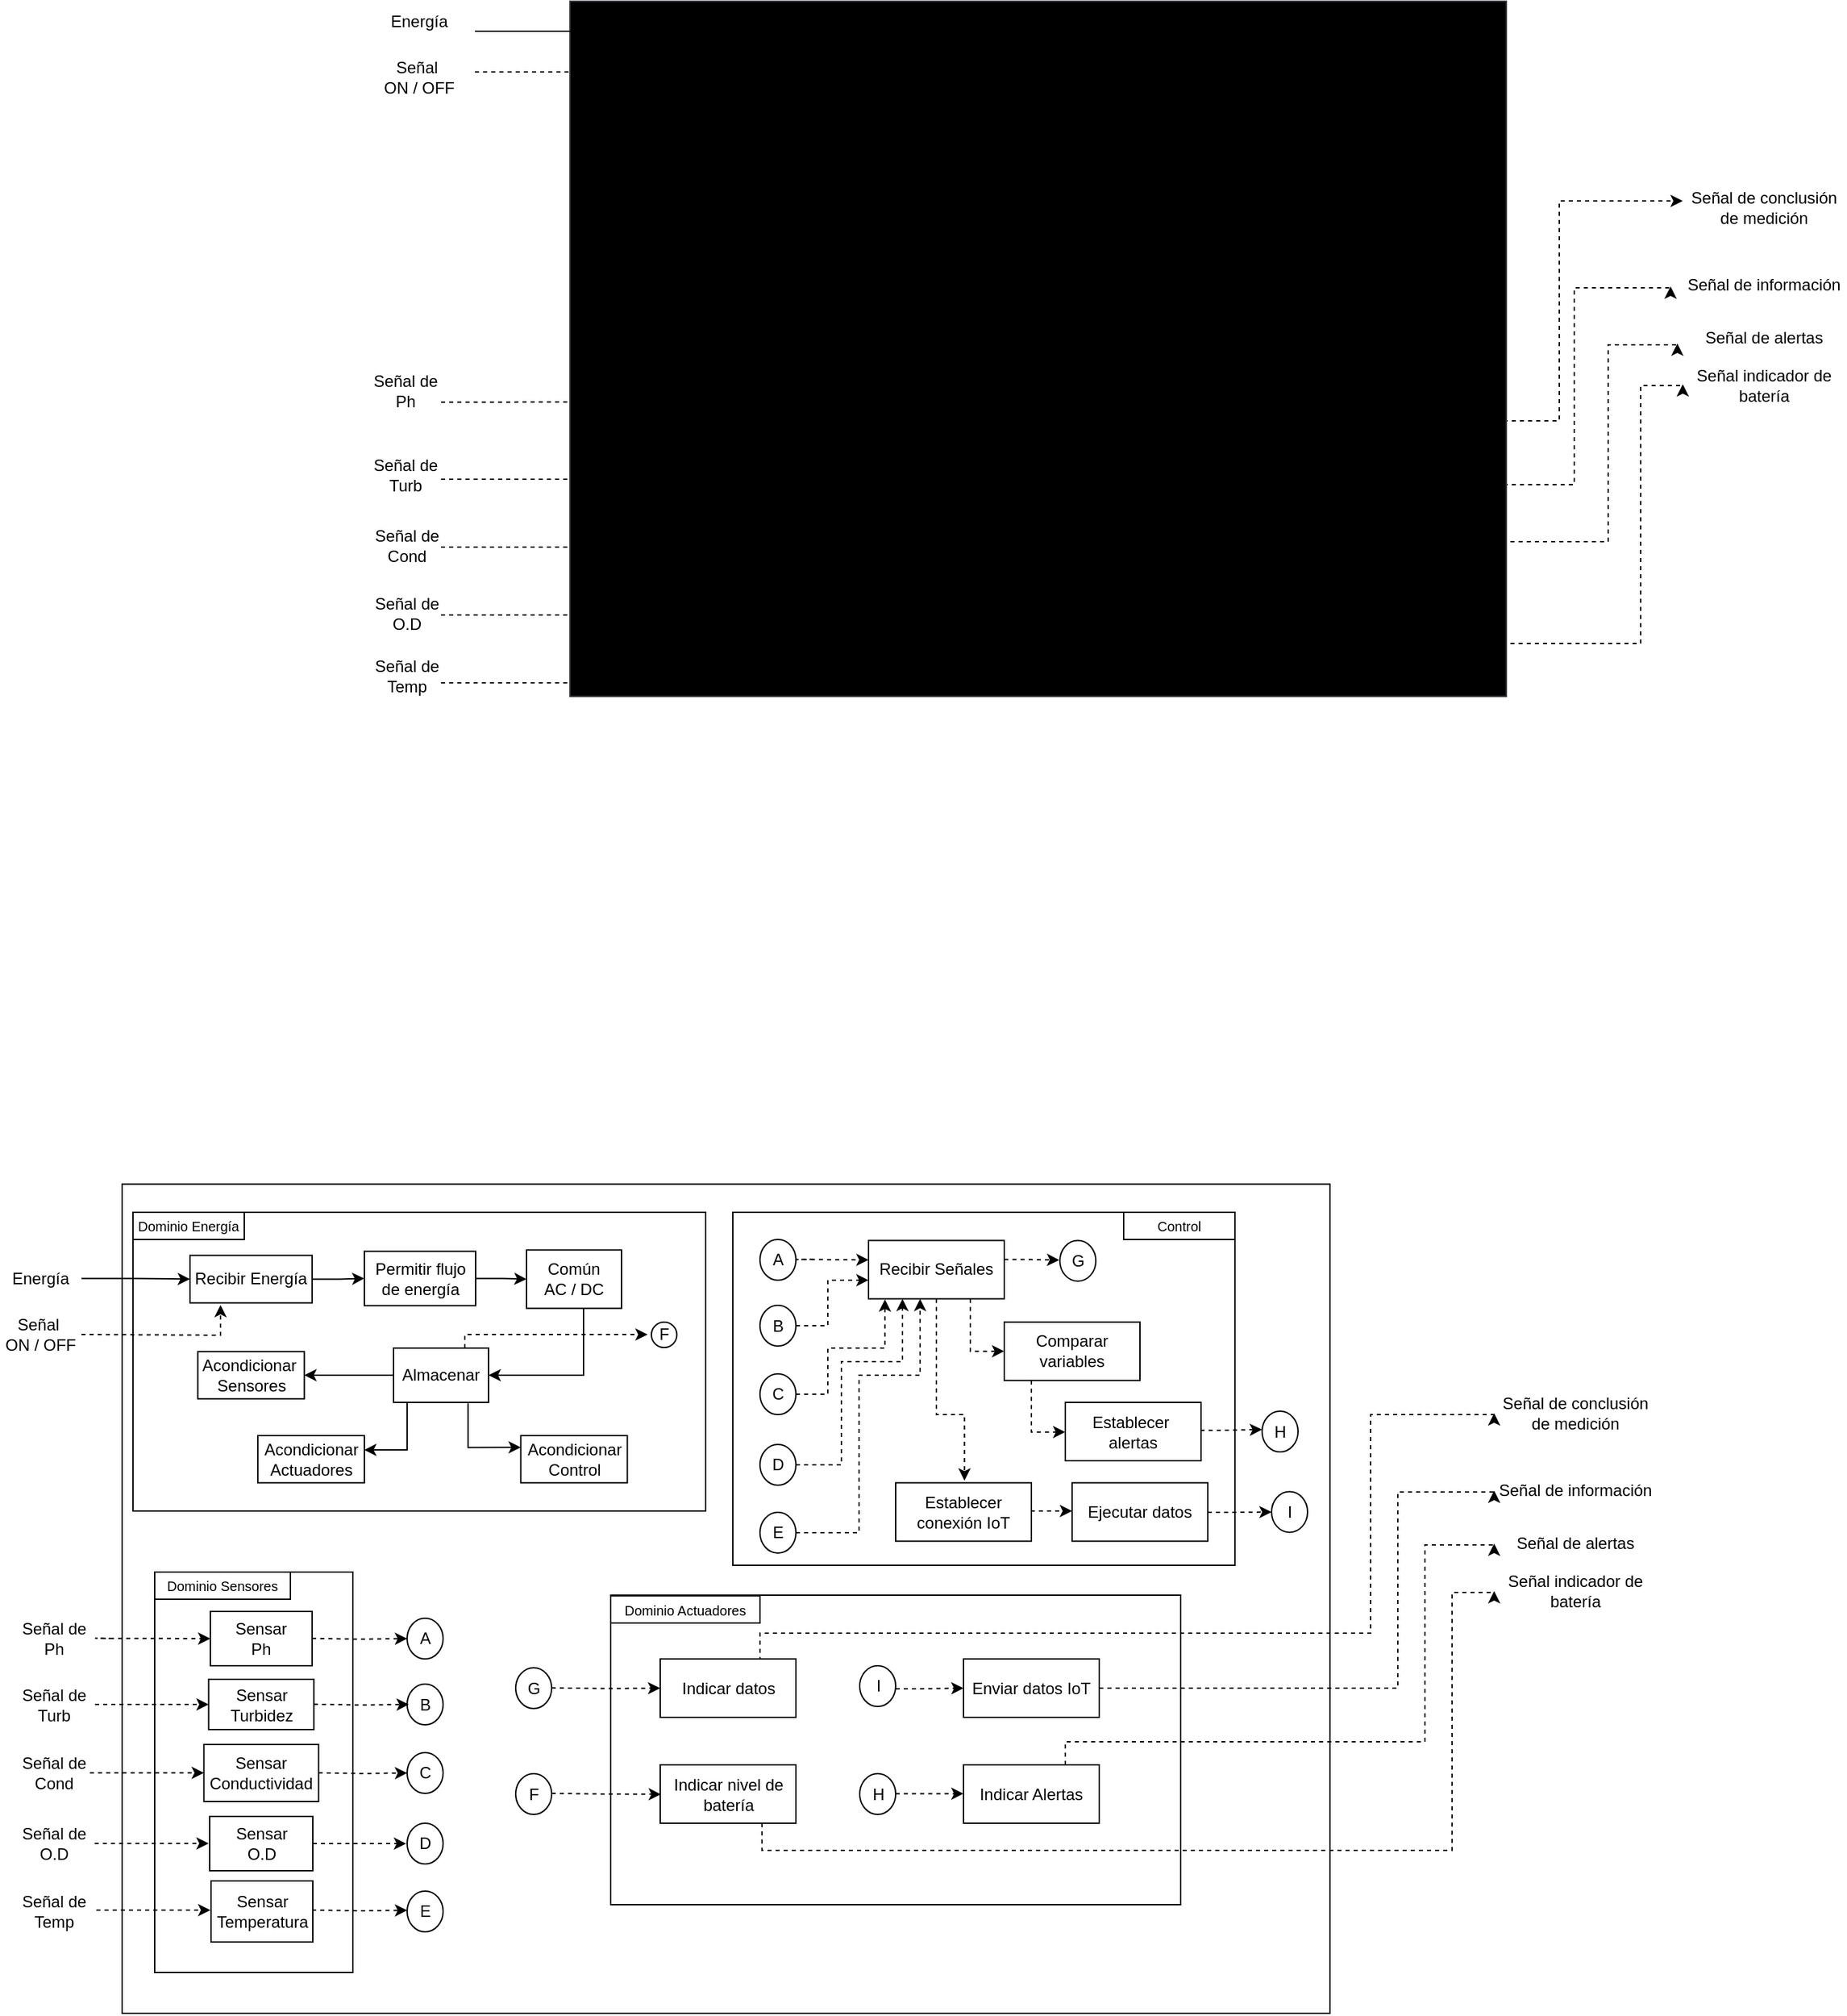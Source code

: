 <mxfile version="28.2.8">
  <diagram name="Página-1" id="RQt8iuJqbT9cStQgdcwt">
    <mxGraphModel dx="4168" dy="3417" grid="1" gridSize="10" guides="1" tooltips="1" connect="1" arrows="1" fold="1" page="1" pageScale="1" pageWidth="827" pageHeight="1169" math="0" shadow="0">
      <root>
        <mxCell id="0" />
        <mxCell id="1" parent="0" />
        <mxCell id="kG0N8SlaPU2TVyJFACg0-3" value="" style="rounded=0;whiteSpace=wrap;html=1;fillColor=none;" parent="1" vertex="1">
          <mxGeometry x="118" y="70" width="422" height="220" as="geometry" />
        </mxCell>
        <mxCell id="kG0N8SlaPU2TVyJFACg0-5" value="" style="edgeStyle=orthogonalEdgeStyle;rounded=0;orthogonalLoop=1;jettySize=auto;html=1;" parent="1" source="kG0N8SlaPU2TVyJFACg0-6" target="kG0N8SlaPU2TVyJFACg0-10" edge="1">
          <mxGeometry relative="1" as="geometry" />
        </mxCell>
        <mxCell id="kG0N8SlaPU2TVyJFACg0-6" value="Energía" style="text;html=1;whiteSpace=wrap;strokeColor=none;fillColor=none;align=center;verticalAlign=middle;rounded=0;" parent="1" vertex="1">
          <mxGeometry x="20" y="103.74" width="60" height="30" as="geometry" />
        </mxCell>
        <mxCell id="kG0N8SlaPU2TVyJFACg0-7" value="&lt;span style=&quot;&quot;&gt;Acondicionar&amp;nbsp;&lt;/span&gt;&lt;div style=&quot;&quot;&gt;Sensores&lt;/div&gt;" style="whiteSpace=wrap;html=1;align=center;" parent="1" vertex="1">
          <mxGeometry x="165.75" y="172.62" width="78.5" height="34.76" as="geometry" />
        </mxCell>
        <mxCell id="kG0N8SlaPU2TVyJFACg0-8" value="Señal&amp;nbsp;&lt;div&gt;ON / OFF&lt;/div&gt;" style="text;html=1;whiteSpace=wrap;strokeColor=none;fillColor=none;align=center;verticalAlign=middle;rounded=0;" parent="1" vertex="1">
          <mxGeometry x="20" y="145.24" width="60" height="30" as="geometry" />
        </mxCell>
        <mxCell id="kG0N8SlaPU2TVyJFACg0-9" value="" style="edgeStyle=orthogonalEdgeStyle;rounded=0;orthogonalLoop=1;jettySize=auto;html=1;" parent="1" source="kG0N8SlaPU2TVyJFACg0-10" target="kG0N8SlaPU2TVyJFACg0-15" edge="1">
          <mxGeometry relative="1" as="geometry" />
        </mxCell>
        <mxCell id="kG0N8SlaPU2TVyJFACg0-10" value="Recibir Energía" style="whiteSpace=wrap;html=1;" parent="1" vertex="1">
          <mxGeometry x="160" y="101.74" width="90" height="35" as="geometry" />
        </mxCell>
        <mxCell id="kG0N8SlaPU2TVyJFACg0-14" value="" style="edgeStyle=orthogonalEdgeStyle;rounded=0;orthogonalLoop=1;jettySize=auto;html=1;" parent="1" source="kG0N8SlaPU2TVyJFACg0-15" target="kG0N8SlaPU2TVyJFACg0-17" edge="1">
          <mxGeometry relative="1" as="geometry" />
        </mxCell>
        <mxCell id="kG0N8SlaPU2TVyJFACg0-15" value="&lt;span style=&quot;text-align: left;&quot;&gt;Permitir flujo de energía&lt;/span&gt;" style="whiteSpace=wrap;html=1;" parent="1" vertex="1">
          <mxGeometry x="288.5" y="98.74" width="82" height="40" as="geometry" />
        </mxCell>
        <mxCell id="kG0N8SlaPU2TVyJFACg0-43" style="edgeStyle=orthogonalEdgeStyle;rounded=0;orthogonalLoop=1;jettySize=auto;html=1;entryX=1;entryY=0.5;entryDx=0;entryDy=0;" parent="1" source="kG0N8SlaPU2TVyJFACg0-17" target="kG0N8SlaPU2TVyJFACg0-23" edge="1">
          <mxGeometry relative="1" as="geometry">
            <Array as="points">
              <mxPoint x="450" y="190" />
            </Array>
          </mxGeometry>
        </mxCell>
        <mxCell id="kG0N8SlaPU2TVyJFACg0-17" value="Común&lt;div&gt;AC / DC&lt;/div&gt;" style="whiteSpace=wrap;html=1;" parent="1" vertex="1">
          <mxGeometry x="408" y="97.74" width="70" height="43" as="geometry" />
        </mxCell>
        <mxCell id="kG0N8SlaPU2TVyJFACg0-44" style="edgeStyle=orthogonalEdgeStyle;rounded=0;orthogonalLoop=1;jettySize=auto;html=1;entryX=0;entryY=0.25;entryDx=0;entryDy=0;exitX=0.784;exitY=1.016;exitDx=0;exitDy=0;exitPerimeter=0;" parent="1" source="kG0N8SlaPU2TVyJFACg0-23" target="kG0N8SlaPU2TVyJFACg0-40" edge="1">
          <mxGeometry relative="1" as="geometry" />
        </mxCell>
        <mxCell id="kG0N8SlaPU2TVyJFACg0-46" value="" style="edgeStyle=orthogonalEdgeStyle;rounded=0;orthogonalLoop=1;jettySize=auto;html=1;" parent="1" source="kG0N8SlaPU2TVyJFACg0-23" target="kG0N8SlaPU2TVyJFACg0-7" edge="1">
          <mxGeometry relative="1" as="geometry" />
        </mxCell>
        <mxCell id="kG0N8SlaPU2TVyJFACg0-23" value="Almacenar" style="whiteSpace=wrap;html=1;" parent="1" vertex="1">
          <mxGeometry x="310" y="170" width="70" height="40" as="geometry" />
        </mxCell>
        <mxCell id="kG0N8SlaPU2TVyJFACg0-29" value="F" style="ellipse;whiteSpace=wrap;html=1;aspect=fixed;" parent="1" vertex="1">
          <mxGeometry x="500" y="150.86" width="18.75" height="18.75" as="geometry" />
        </mxCell>
        <mxCell id="kG0N8SlaPU2TVyJFACg0-34" value="&lt;font style=&quot;font-size: 10px;&quot;&gt;Dominio Energía&lt;/font&gt;" style="rounded=0;whiteSpace=wrap;html=1;" parent="1" vertex="1">
          <mxGeometry x="118" y="70" width="82" height="20" as="geometry" />
        </mxCell>
        <mxCell id="kG0N8SlaPU2TVyJFACg0-40" value="Acondicionar Control" style="whiteSpace=wrap;html=1;align=center;" parent="1" vertex="1">
          <mxGeometry x="403.75" y="234.48" width="78.5" height="34.76" as="geometry" />
        </mxCell>
        <mxCell id="kG0N8SlaPU2TVyJFACg0-45" value="Acondicionar Actuadores" style="whiteSpace=wrap;html=1;align=center;" parent="1" vertex="1">
          <mxGeometry x="210" y="234.48" width="78.5" height="34.76" as="geometry" />
        </mxCell>
        <mxCell id="kG0N8SlaPU2TVyJFACg0-47" style="edgeStyle=orthogonalEdgeStyle;rounded=0;orthogonalLoop=1;jettySize=auto;html=1;entryX=0.998;entryY=0.304;entryDx=0;entryDy=0;entryPerimeter=0;" parent="1" source="kG0N8SlaPU2TVyJFACg0-23" target="kG0N8SlaPU2TVyJFACg0-45" edge="1">
          <mxGeometry relative="1" as="geometry">
            <Array as="points">
              <mxPoint x="320" y="245" />
            </Array>
          </mxGeometry>
        </mxCell>
        <mxCell id="kG0N8SlaPU2TVyJFACg0-48" value="" style="edgeStyle=orthogonalEdgeStyle;rounded=0;orthogonalLoop=1;jettySize=auto;html=1;dashed=1;entryX=-0.149;entryY=0.497;entryDx=0;entryDy=0;entryPerimeter=0;exitX=0.75;exitY=0;exitDx=0;exitDy=0;" parent="1" source="kG0N8SlaPU2TVyJFACg0-23" target="kG0N8SlaPU2TVyJFACg0-29" edge="1">
          <mxGeometry relative="1" as="geometry">
            <mxPoint x="370.5" y="155.86" as="sourcePoint" />
            <mxPoint x="435.5" y="175.86" as="targetPoint" />
            <Array as="points">
              <mxPoint x="363" y="160" />
              <mxPoint x="497" y="160" />
            </Array>
          </mxGeometry>
        </mxCell>
        <mxCell id="kG0N8SlaPU2TVyJFACg0-50" value="" style="edgeStyle=orthogonalEdgeStyle;rounded=0;orthogonalLoop=1;jettySize=auto;html=1;dashed=1;entryX=0.25;entryY=1.043;entryDx=0;entryDy=0;entryPerimeter=0;" parent="1" target="kG0N8SlaPU2TVyJFACg0-10" edge="1">
          <mxGeometry relative="1" as="geometry">
            <mxPoint x="80" y="160" as="sourcePoint" />
            <mxPoint x="145" y="180" as="targetPoint" />
          </mxGeometry>
        </mxCell>
        <mxCell id="kG0N8SlaPU2TVyJFACg0-51" value="" style="rounded=0;whiteSpace=wrap;html=1;fillColor=none;" parent="1" vertex="1">
          <mxGeometry x="134" y="335" width="146" height="295" as="geometry" />
        </mxCell>
        <mxCell id="kG0N8SlaPU2TVyJFACg0-52" value="&lt;font style=&quot;font-size: 10px;&quot;&gt;Dominio Sensores&lt;/font&gt;" style="rounded=0;whiteSpace=wrap;html=1;" parent="1" vertex="1">
          <mxGeometry x="134" y="335" width="100" height="20" as="geometry" />
        </mxCell>
        <mxCell id="kG0N8SlaPU2TVyJFACg0-56" value="Señal de Ph" style="text;html=1;whiteSpace=wrap;strokeColor=none;fillColor=none;align=center;verticalAlign=middle;rounded=0;" parent="1" vertex="1">
          <mxGeometry x="30" y="369" width="60" height="30" as="geometry" />
        </mxCell>
        <mxCell id="kG0N8SlaPU2TVyJFACg0-58" value="Señal de Cond" style="text;html=1;whiteSpace=wrap;strokeColor=none;fillColor=none;align=center;verticalAlign=middle;rounded=0;" parent="1" vertex="1">
          <mxGeometry x="30" y="468" width="60" height="30" as="geometry" />
        </mxCell>
        <mxCell id="kG0N8SlaPU2TVyJFACg0-60" value="Señal de Turb" style="text;html=1;whiteSpace=wrap;strokeColor=none;fillColor=none;align=center;verticalAlign=middle;rounded=0;" parent="1" vertex="1">
          <mxGeometry x="30" y="417.5" width="60" height="30" as="geometry" />
        </mxCell>
        <mxCell id="kG0N8SlaPU2TVyJFACg0-62" value="Señal de O.D" style="text;html=1;whiteSpace=wrap;strokeColor=none;fillColor=none;align=center;verticalAlign=middle;rounded=0;" parent="1" vertex="1">
          <mxGeometry x="30" y="520" width="60" height="30" as="geometry" />
        </mxCell>
        <mxCell id="kG0N8SlaPU2TVyJFACg0-64" value="Señal de Temp" style="text;html=1;whiteSpace=wrap;strokeColor=none;fillColor=none;align=center;verticalAlign=middle;rounded=0;" parent="1" vertex="1">
          <mxGeometry x="30" y="570" width="60" height="30" as="geometry" />
        </mxCell>
        <mxCell id="kG0N8SlaPU2TVyJFACg0-65" value="Sensar&lt;div&gt;Ph&lt;/div&gt;" style="whiteSpace=wrap;html=1;" parent="1" vertex="1">
          <mxGeometry x="175" y="364" width="75" height="40" as="geometry" />
        </mxCell>
        <mxCell id="kG0N8SlaPU2TVyJFACg0-66" value="Sensar&lt;div&gt;Turbidez&lt;/div&gt;" style="whiteSpace=wrap;html=1;" parent="1" vertex="1">
          <mxGeometry x="173.75" y="414" width="77.5" height="37" as="geometry" />
        </mxCell>
        <mxCell id="kG0N8SlaPU2TVyJFACg0-67" value="Sensar&lt;div&gt;Conductividad&lt;/div&gt;" style="whiteSpace=wrap;html=1;" parent="1" vertex="1">
          <mxGeometry x="170.25" y="462" width="84.5" height="42" as="geometry" />
        </mxCell>
        <mxCell id="kG0N8SlaPU2TVyJFACg0-68" value="Sensar&lt;div&gt;O.D&lt;/div&gt;" style="whiteSpace=wrap;html=1;" parent="1" vertex="1">
          <mxGeometry x="174.5" y="515" width="76" height="40" as="geometry" />
        </mxCell>
        <mxCell id="kG0N8SlaPU2TVyJFACg0-69" value="Sensar&lt;div&gt;Temperatura&lt;/div&gt;" style="whiteSpace=wrap;html=1;" parent="1" vertex="1">
          <mxGeometry x="175.5" y="562.5" width="75" height="45" as="geometry" />
        </mxCell>
        <mxCell id="kG0N8SlaPU2TVyJFACg0-81" value="A" style="ellipse;whiteSpace=wrap;html=1;" parent="1" vertex="1">
          <mxGeometry x="320" y="369" width="26.5" height="30" as="geometry" />
        </mxCell>
        <mxCell id="kG0N8SlaPU2TVyJFACg0-93" value="" style="edgeStyle=orthogonalEdgeStyle;rounded=0;orthogonalLoop=1;jettySize=auto;html=1;dashed=1;" parent="1" edge="1">
          <mxGeometry relative="1" as="geometry">
            <mxPoint x="370" y="-770" as="sourcePoint" />
            <mxPoint x="455.94" y="-770" as="targetPoint" />
            <Array as="points">
              <mxPoint x="389.94" y="-770" />
            </Array>
          </mxGeometry>
        </mxCell>
        <mxCell id="kG0N8SlaPU2TVyJFACg0-94" value="B" style="ellipse;whiteSpace=wrap;html=1;" parent="1" vertex="1">
          <mxGeometry x="320" y="417.5" width="26.5" height="30" as="geometry" />
        </mxCell>
        <mxCell id="kG0N8SlaPU2TVyJFACg0-95" value="C" style="ellipse;whiteSpace=wrap;html=1;" parent="1" vertex="1">
          <mxGeometry x="320" y="468" width="26.5" height="30" as="geometry" />
        </mxCell>
        <mxCell id="kG0N8SlaPU2TVyJFACg0-96" value="D" style="ellipse;whiteSpace=wrap;html=1;" parent="1" vertex="1">
          <mxGeometry x="320" y="520" width="26.5" height="30" as="geometry" />
        </mxCell>
        <mxCell id="kG0N8SlaPU2TVyJFACg0-97" value="E" style="ellipse;whiteSpace=wrap;html=1;" parent="1" vertex="1">
          <mxGeometry x="320" y="570" width="26.5" height="30" as="geometry" />
        </mxCell>
        <mxCell id="kG0N8SlaPU2TVyJFACg0-99" value="" style="edgeStyle=orthogonalEdgeStyle;rounded=0;orthogonalLoop=1;jettySize=auto;html=1;dashed=1;entryX=0;entryY=0.5;entryDx=0;entryDy=0;" parent="1" target="kG0N8SlaPU2TVyJFACg0-65" edge="1">
          <mxGeometry relative="1" as="geometry">
            <mxPoint x="103" y="383.83" as="sourcePoint" />
            <mxPoint x="156" y="383.83" as="targetPoint" />
            <Array as="points">
              <mxPoint x="90" y="384" />
            </Array>
          </mxGeometry>
        </mxCell>
        <mxCell id="kG0N8SlaPU2TVyJFACg0-100" value="" style="edgeStyle=orthogonalEdgeStyle;rounded=0;orthogonalLoop=1;jettySize=auto;html=1;dashed=1;entryX=0;entryY=0.5;entryDx=0;entryDy=0;exitX=1;exitY=0.5;exitDx=0;exitDy=0;" parent="1" source="kG0N8SlaPU2TVyJFACg0-60" target="kG0N8SlaPU2TVyJFACg0-66" edge="1">
          <mxGeometry relative="1" as="geometry">
            <mxPoint x="103" y="432.38" as="sourcePoint" />
            <mxPoint x="156" y="432.38" as="targetPoint" />
            <Array as="points" />
          </mxGeometry>
        </mxCell>
        <mxCell id="kG0N8SlaPU2TVyJFACg0-101" value="" style="edgeStyle=orthogonalEdgeStyle;rounded=0;orthogonalLoop=1;jettySize=auto;html=1;dashed=1;entryX=0;entryY=0.5;entryDx=0;entryDy=0;exitX=1;exitY=0.5;exitDx=0;exitDy=0;" parent="1" edge="1">
          <mxGeometry relative="1" as="geometry">
            <mxPoint x="86.25" y="482.88" as="sourcePoint" />
            <mxPoint x="170.25" y="482.88" as="targetPoint" />
            <Array as="points" />
          </mxGeometry>
        </mxCell>
        <mxCell id="kG0N8SlaPU2TVyJFACg0-102" value="" style="edgeStyle=orthogonalEdgeStyle;rounded=0;orthogonalLoop=1;jettySize=auto;html=1;dashed=1;entryX=0;entryY=0.5;entryDx=0;entryDy=0;exitX=1;exitY=0.5;exitDx=0;exitDy=0;" parent="1" edge="1">
          <mxGeometry relative="1" as="geometry">
            <mxPoint x="89.75" y="534.88" as="sourcePoint" />
            <mxPoint x="173.75" y="534.88" as="targetPoint" />
            <Array as="points" />
          </mxGeometry>
        </mxCell>
        <mxCell id="kG0N8SlaPU2TVyJFACg0-103" value="" style="edgeStyle=orthogonalEdgeStyle;rounded=0;orthogonalLoop=1;jettySize=auto;html=1;dashed=1;entryX=0;entryY=0.5;entryDx=0;entryDy=0;exitX=1;exitY=0.5;exitDx=0;exitDy=0;" parent="1" edge="1">
          <mxGeometry relative="1" as="geometry">
            <mxPoint x="91" y="584" as="sourcePoint" />
            <mxPoint x="175" y="584" as="targetPoint" />
            <Array as="points" />
          </mxGeometry>
        </mxCell>
        <mxCell id="kG0N8SlaPU2TVyJFACg0-104" value="" style="edgeStyle=orthogonalEdgeStyle;rounded=0;orthogonalLoop=1;jettySize=auto;html=1;dashed=1;exitX=1;exitY=0.5;exitDx=0;exitDy=0;" parent="1" edge="1">
          <mxGeometry relative="1" as="geometry">
            <mxPoint x="250" y="383.88" as="sourcePoint" />
            <mxPoint x="320" y="384" as="targetPoint" />
            <Array as="points" />
          </mxGeometry>
        </mxCell>
        <mxCell id="kG0N8SlaPU2TVyJFACg0-105" value="" style="edgeStyle=orthogonalEdgeStyle;rounded=0;orthogonalLoop=1;jettySize=auto;html=1;dashed=1;exitX=1;exitY=0.5;exitDx=0;exitDy=0;" parent="1" edge="1">
          <mxGeometry relative="1" as="geometry">
            <mxPoint x="251.25" y="432.38" as="sourcePoint" />
            <mxPoint x="321.25" y="432.5" as="targetPoint" />
            <Array as="points" />
          </mxGeometry>
        </mxCell>
        <mxCell id="kG0N8SlaPU2TVyJFACg0-106" value="" style="edgeStyle=orthogonalEdgeStyle;rounded=0;orthogonalLoop=1;jettySize=auto;html=1;dashed=1;exitX=1;exitY=0.5;exitDx=0;exitDy=0;" parent="1" edge="1">
          <mxGeometry relative="1" as="geometry">
            <mxPoint x="254.75" y="482.88" as="sourcePoint" />
            <mxPoint x="320" y="483" as="targetPoint" />
            <Array as="points" />
          </mxGeometry>
        </mxCell>
        <mxCell id="kG0N8SlaPU2TVyJFACg0-107" value="" style="edgeStyle=orthogonalEdgeStyle;rounded=0;orthogonalLoop=1;jettySize=auto;html=1;dashed=1;exitX=1;exitY=0.5;exitDx=0;exitDy=0;" parent="1" source="kG0N8SlaPU2TVyJFACg0-68" edge="1">
          <mxGeometry relative="1" as="geometry">
            <mxPoint x="249.25" y="534.88" as="sourcePoint" />
            <mxPoint x="319.25" y="535" as="targetPoint" />
            <Array as="points" />
          </mxGeometry>
        </mxCell>
        <mxCell id="kG0N8SlaPU2TVyJFACg0-108" value="" style="edgeStyle=orthogonalEdgeStyle;rounded=0;orthogonalLoop=1;jettySize=auto;html=1;dashed=1;exitX=1;exitY=0.5;exitDx=0;exitDy=0;" parent="1" edge="1">
          <mxGeometry relative="1" as="geometry">
            <mxPoint x="250" y="584" as="sourcePoint" />
            <mxPoint x="320" y="584.12" as="targetPoint" />
            <Array as="points" />
          </mxGeometry>
        </mxCell>
        <mxCell id="kG0N8SlaPU2TVyJFACg0-109" value="A" style="ellipse;whiteSpace=wrap;html=1;" parent="1" vertex="1">
          <mxGeometry x="580" y="90" width="26.5" height="30" as="geometry" />
        </mxCell>
        <mxCell id="kG0N8SlaPU2TVyJFACg0-110" value="B" style="ellipse;whiteSpace=wrap;html=1;" parent="1" vertex="1">
          <mxGeometry x="580" y="138.5" width="26.5" height="30" as="geometry" />
        </mxCell>
        <mxCell id="kG0N8SlaPU2TVyJFACg0-111" value="C" style="ellipse;whiteSpace=wrap;html=1;" parent="1" vertex="1">
          <mxGeometry x="580" y="189" width="26.5" height="30" as="geometry" />
        </mxCell>
        <mxCell id="kG0N8SlaPU2TVyJFACg0-112" value="D" style="ellipse;whiteSpace=wrap;html=1;" parent="1" vertex="1">
          <mxGeometry x="580" y="241" width="26.5" height="30" as="geometry" />
        </mxCell>
        <mxCell id="kG0N8SlaPU2TVyJFACg0-113" value="E" style="ellipse;whiteSpace=wrap;html=1;" parent="1" vertex="1">
          <mxGeometry x="580" y="291" width="26.5" height="30" as="geometry" />
        </mxCell>
        <mxCell id="kG0N8SlaPU2TVyJFACg0-114" value="Recibir Señales" style="whiteSpace=wrap;html=1;" parent="1" vertex="1">
          <mxGeometry x="660" y="90.74" width="100" height="43" as="geometry" />
        </mxCell>
        <mxCell id="kG0N8SlaPU2TVyJFACg0-115" value="" style="edgeStyle=orthogonalEdgeStyle;rounded=0;orthogonalLoop=1;jettySize=auto;html=1;dashed=1;" parent="1" edge="1">
          <mxGeometry relative="1" as="geometry">
            <mxPoint x="619.47" y="104.66" as="sourcePoint" />
            <mxPoint x="660" y="105" as="targetPoint" />
            <Array as="points">
              <mxPoint x="606.47" y="104.66" />
            </Array>
          </mxGeometry>
        </mxCell>
        <mxCell id="kG0N8SlaPU2TVyJFACg0-116" value="" style="edgeStyle=orthogonalEdgeStyle;rounded=0;orthogonalLoop=1;jettySize=auto;html=1;dashed=1;exitX=1;exitY=0.5;exitDx=0;exitDy=0;entryX=0;entryY=0.68;entryDx=0;entryDy=0;entryPerimeter=0;" parent="1" source="kG0N8SlaPU2TVyJFACg0-110" target="kG0N8SlaPU2TVyJFACg0-114" edge="1">
          <mxGeometry relative="1" as="geometry">
            <mxPoint x="619.5" y="153.33" as="sourcePoint" />
            <mxPoint x="650" y="120" as="targetPoint" />
            <Array as="points">
              <mxPoint x="630" y="154" />
              <mxPoint x="630" y="120" />
            </Array>
          </mxGeometry>
        </mxCell>
        <mxCell id="kG0N8SlaPU2TVyJFACg0-117" value="" style="edgeStyle=orthogonalEdgeStyle;rounded=0;orthogonalLoop=1;jettySize=auto;html=1;dashed=1;entryX=0.121;entryY=1.009;entryDx=0;entryDy=0;entryPerimeter=0;exitX=1;exitY=0.5;exitDx=0;exitDy=0;" parent="1" source="kG0N8SlaPU2TVyJFACg0-111" target="kG0N8SlaPU2TVyJFACg0-114" edge="1">
          <mxGeometry relative="1" as="geometry">
            <mxPoint x="619.5" y="203.83" as="sourcePoint" />
            <mxPoint x="690" y="160" as="targetPoint" />
            <Array as="points">
              <mxPoint x="630" y="204" />
              <mxPoint x="630" y="170" />
              <mxPoint x="672" y="170" />
            </Array>
          </mxGeometry>
        </mxCell>
        <mxCell id="kG0N8SlaPU2TVyJFACg0-119" value="" style="edgeStyle=orthogonalEdgeStyle;rounded=0;orthogonalLoop=1;jettySize=auto;html=1;dashed=1;entryX=0.25;entryY=1;entryDx=0;entryDy=0;exitX=1;exitY=0.5;exitDx=0;exitDy=0;" parent="1" source="kG0N8SlaPU2TVyJFACg0-112" target="kG0N8SlaPU2TVyJFACg0-114" edge="1">
          <mxGeometry relative="1" as="geometry">
            <mxPoint x="610" y="259" as="sourcePoint" />
            <mxPoint x="675" y="189" as="targetPoint" />
            <Array as="points">
              <mxPoint x="640" y="256" />
              <mxPoint x="640" y="180" />
              <mxPoint x="685" y="180" />
            </Array>
          </mxGeometry>
        </mxCell>
        <mxCell id="kG0N8SlaPU2TVyJFACg0-120" value="" style="edgeStyle=orthogonalEdgeStyle;rounded=0;orthogonalLoop=1;jettySize=auto;html=1;dashed=1;entryX=0.25;entryY=1;entryDx=0;entryDy=0;exitX=1;exitY=0.5;exitDx=0;exitDy=0;" parent="1" source="kG0N8SlaPU2TVyJFACg0-113" edge="1">
          <mxGeometry relative="1" as="geometry">
            <mxPoint x="620" y="255.74" as="sourcePoint" />
            <mxPoint x="698" y="133.74" as="targetPoint" />
            <Array as="points">
              <mxPoint x="653" y="306" />
              <mxPoint x="653" y="190" />
              <mxPoint x="698" y="190" />
            </Array>
          </mxGeometry>
        </mxCell>
        <mxCell id="kG0N8SlaPU2TVyJFACg0-121" value="Comparar variables" style="whiteSpace=wrap;html=1;" parent="1" vertex="1">
          <mxGeometry x="760" y="150.86" width="100" height="43" as="geometry" />
        </mxCell>
        <mxCell id="kG0N8SlaPU2TVyJFACg0-122" value="Establecer&amp;nbsp;&lt;div&gt;alertas&lt;/div&gt;" style="whiteSpace=wrap;html=1;" parent="1" vertex="1">
          <mxGeometry x="805" y="210" width="100" height="43" as="geometry" />
        </mxCell>
        <mxCell id="kG0N8SlaPU2TVyJFACg0-123" value="" style="edgeStyle=orthogonalEdgeStyle;rounded=0;orthogonalLoop=1;jettySize=auto;html=1;dashed=1;entryX=0;entryY=0.5;entryDx=0;entryDy=0;exitX=0.75;exitY=1;exitDx=0;exitDy=0;" parent="1" source="kG0N8SlaPU2TVyJFACg0-114" target="kG0N8SlaPU2TVyJFACg0-121" edge="1">
          <mxGeometry relative="1" as="geometry">
            <mxPoint x="730" y="60" as="sourcePoint" />
            <mxPoint x="785.97" y="40" as="targetPoint" />
            <Array as="points">
              <mxPoint x="735" y="172" />
            </Array>
          </mxGeometry>
        </mxCell>
        <mxCell id="kG0N8SlaPU2TVyJFACg0-124" value="" style="edgeStyle=orthogonalEdgeStyle;rounded=0;orthogonalLoop=1;jettySize=auto;html=1;dashed=1;entryX=0;entryY=0.5;entryDx=0;entryDy=0;exitX=0.75;exitY=1;exitDx=0;exitDy=0;" parent="1" edge="1">
          <mxGeometry relative="1" as="geometry">
            <mxPoint x="780" y="193.86" as="sourcePoint" />
            <mxPoint x="805" y="231.86" as="targetPoint" />
            <Array as="points">
              <mxPoint x="780" y="231.86" />
            </Array>
          </mxGeometry>
        </mxCell>
        <mxCell id="kG0N8SlaPU2TVyJFACg0-125" value="" style="edgeStyle=orthogonalEdgeStyle;rounded=0;orthogonalLoop=1;jettySize=auto;html=1;dashed=1;entryX=0.507;entryY=-0.038;entryDx=0;entryDy=0;entryPerimeter=0;exitX=0.5;exitY=1;exitDx=0;exitDy=0;" parent="1" source="kG0N8SlaPU2TVyJFACg0-114" target="kG0N8SlaPU2TVyJFACg0-126" edge="1">
          <mxGeometry relative="1" as="geometry">
            <mxPoint x="692.97" y="219" as="sourcePoint" />
            <mxPoint x="730" y="240" as="targetPoint" />
            <Array as="points">
              <mxPoint x="710" y="219" />
              <mxPoint x="731" y="219" />
            </Array>
          </mxGeometry>
        </mxCell>
        <mxCell id="kG0N8SlaPU2TVyJFACg0-126" value="Establecer conexión IoT" style="whiteSpace=wrap;html=1;" parent="1" vertex="1">
          <mxGeometry x="680" y="269.24" width="100" height="43" as="geometry" />
        </mxCell>
        <mxCell id="kG0N8SlaPU2TVyJFACg0-127" value="" style="rounded=0;whiteSpace=wrap;html=1;fillColor=none;" parent="1" vertex="1">
          <mxGeometry x="560" y="70" width="370" height="260" as="geometry" />
        </mxCell>
        <mxCell id="kG0N8SlaPU2TVyJFACg0-128" value="&lt;font style=&quot;font-size: 10px;&quot;&gt;Control&lt;/font&gt;" style="rounded=0;whiteSpace=wrap;html=1;" parent="1" vertex="1">
          <mxGeometry x="848" y="70" width="82" height="20" as="geometry" />
        </mxCell>
        <mxCell id="kG0N8SlaPU2TVyJFACg0-130" value="" style="edgeStyle=orthogonalEdgeStyle;rounded=0;orthogonalLoop=1;jettySize=auto;html=1;dashed=1;" parent="1" edge="1">
          <mxGeometry relative="1" as="geometry">
            <mxPoint x="760" y="104.8" as="sourcePoint" />
            <mxPoint x="800.53" y="105.14" as="targetPoint" />
            <Array as="points">
              <mxPoint x="780" y="104.8" />
            </Array>
          </mxGeometry>
        </mxCell>
        <mxCell id="kG0N8SlaPU2TVyJFACg0-131" value="G" style="ellipse;whiteSpace=wrap;html=1;" parent="1" vertex="1">
          <mxGeometry x="801" y="90.74" width="26.5" height="30" as="geometry" />
        </mxCell>
        <mxCell id="kG0N8SlaPU2TVyJFACg0-132" value="Indicar datos" style="whiteSpace=wrap;html=1;" parent="1" vertex="1">
          <mxGeometry x="506.5" y="399" width="100" height="43" as="geometry" />
        </mxCell>
        <mxCell id="kG0N8SlaPU2TVyJFACg0-133" value="Indicar nivel de batería" style="whiteSpace=wrap;html=1;" parent="1" vertex="1">
          <mxGeometry x="506.5" y="477" width="100" height="43" as="geometry" />
        </mxCell>
        <mxCell id="kG0N8SlaPU2TVyJFACg0-135" value="Indicar Alertas" style="whiteSpace=wrap;html=1;" parent="1" vertex="1">
          <mxGeometry x="730" y="477" width="100" height="43" as="geometry" />
        </mxCell>
        <mxCell id="kG0N8SlaPU2TVyJFACg0-136" value="" style="rounded=0;whiteSpace=wrap;html=1;fillColor=none;" parent="1" vertex="1">
          <mxGeometry x="470" y="352" width="420" height="228" as="geometry" />
        </mxCell>
        <mxCell id="kG0N8SlaPU2TVyJFACg0-137" value="&lt;font style=&quot;font-size: 10px;&quot;&gt;Dominio Actuadores&lt;/font&gt;" style="rounded=0;whiteSpace=wrap;html=1;" parent="1" vertex="1">
          <mxGeometry x="470" y="352.5" width="110" height="20" as="geometry" />
        </mxCell>
        <mxCell id="kG0N8SlaPU2TVyJFACg0-138" value="G" style="ellipse;whiteSpace=wrap;html=1;" parent="1" vertex="1">
          <mxGeometry x="400" y="405.5" width="26.5" height="30" as="geometry" />
        </mxCell>
        <mxCell id="kG0N8SlaPU2TVyJFACg0-139" value="F" style="ellipse;whiteSpace=wrap;html=1;" parent="1" vertex="1">
          <mxGeometry x="400" y="483.5" width="26.5" height="30" as="geometry" />
        </mxCell>
        <mxCell id="kG0N8SlaPU2TVyJFACg0-140" value="" style="edgeStyle=orthogonalEdgeStyle;rounded=0;orthogonalLoop=1;jettySize=auto;html=1;dashed=1;exitX=1;exitY=0.5;exitDx=0;exitDy=0;entryX=0;entryY=0.5;entryDx=0;entryDy=0;" parent="1" target="kG0N8SlaPU2TVyJFACg0-132" edge="1">
          <mxGeometry relative="1" as="geometry">
            <mxPoint x="426.5" y="420.3" as="sourcePoint" />
            <mxPoint x="496.5" y="420.42" as="targetPoint" />
            <Array as="points" />
          </mxGeometry>
        </mxCell>
        <mxCell id="kG0N8SlaPU2TVyJFACg0-142" value="" style="edgeStyle=orthogonalEdgeStyle;rounded=0;orthogonalLoop=1;jettySize=auto;html=1;dashed=1;exitX=1;exitY=0.5;exitDx=0;exitDy=0;entryX=0;entryY=0.5;entryDx=0;entryDy=0;" parent="1" edge="1">
          <mxGeometry relative="1" as="geometry">
            <mxPoint x="426.5" y="498" as="sourcePoint" />
            <mxPoint x="507" y="498.7" as="targetPoint" />
            <Array as="points" />
          </mxGeometry>
        </mxCell>
        <mxCell id="kG0N8SlaPU2TVyJFACg0-143" value="Ejecutar datos" style="whiteSpace=wrap;html=1;" parent="1" vertex="1">
          <mxGeometry x="810" y="269.24" width="100" height="43" as="geometry" />
        </mxCell>
        <mxCell id="kG0N8SlaPU2TVyJFACg0-144" value="" style="edgeStyle=orthogonalEdgeStyle;rounded=0;orthogonalLoop=1;jettySize=auto;html=1;dashed=1;exitX=1;exitY=0.5;exitDx=0;exitDy=0;" parent="1" edge="1">
          <mxGeometry relative="1" as="geometry">
            <mxPoint x="779.5" y="290" as="sourcePoint" />
            <mxPoint x="810" y="290" as="targetPoint" />
            <Array as="points" />
          </mxGeometry>
        </mxCell>
        <mxCell id="kG0N8SlaPU2TVyJFACg0-146" value="" style="edgeStyle=orthogonalEdgeStyle;rounded=0;orthogonalLoop=1;jettySize=auto;html=1;dashed=1;exitX=0.996;exitY=0.48;exitDx=0;exitDy=0;exitPerimeter=0;" parent="1" source="kG0N8SlaPU2TVyJFACg0-122" edge="1">
          <mxGeometry relative="1" as="geometry">
            <mxPoint x="930" y="220" as="sourcePoint" />
            <mxPoint x="950" y="230" as="targetPoint" />
            <Array as="points">
              <mxPoint x="920" y="231" />
            </Array>
          </mxGeometry>
        </mxCell>
        <mxCell id="kG0N8SlaPU2TVyJFACg0-149" value="" style="rounded=0;whiteSpace=wrap;html=1;fillColor=none;strokeColor=default;" parent="1" vertex="1">
          <mxGeometry x="110" y="49.24" width="890" height="610.76" as="geometry" />
        </mxCell>
        <mxCell id="kG0N8SlaPU2TVyJFACg0-150" value="" style="edgeStyle=orthogonalEdgeStyle;rounded=0;orthogonalLoop=1;jettySize=auto;html=1;dashed=1;exitX=0.75;exitY=0;exitDx=0;exitDy=0;entryX=0;entryY=0.5;entryDx=0;entryDy=0;" parent="1" source="kG0N8SlaPU2TVyJFACg0-132" target="kG0N8SlaPU2TVyJFACg0-151" edge="1">
          <mxGeometry relative="1" as="geometry">
            <mxPoint x="607" y="384" as="sourcePoint" />
            <mxPoint x="990" y="220" as="targetPoint" />
            <Array as="points">
              <mxPoint x="580" y="399" />
              <mxPoint x="580" y="380" />
              <mxPoint x="1030" y="380" />
              <mxPoint x="1030" y="219" />
              <mxPoint x="1121" y="219" />
            </Array>
          </mxGeometry>
        </mxCell>
        <mxCell id="kG0N8SlaPU2TVyJFACg0-151" value="Señal de conclusión de medición" style="text;html=1;whiteSpace=wrap;strokeColor=none;fillColor=none;align=center;verticalAlign=middle;rounded=0;" parent="1" vertex="1">
          <mxGeometry x="1121" y="203" width="120" height="30" as="geometry" />
        </mxCell>
        <mxCell id="kG0N8SlaPU2TVyJFACg0-154" value="" style="edgeStyle=orthogonalEdgeStyle;rounded=0;orthogonalLoop=1;jettySize=auto;html=1;dashed=1;entryX=0;entryY=0.5;entryDx=0;entryDy=0;exitX=1;exitY=0.5;exitDx=0;exitDy=0;" parent="1" source="kG0N8SlaPU2TVyJFACg0-134" target="kG0N8SlaPU2TVyJFACg0-156" edge="1">
          <mxGeometry relative="1" as="geometry">
            <mxPoint x="930" y="440" as="sourcePoint" />
            <mxPoint x="1070" y="280" as="targetPoint" />
            <Array as="points">
              <mxPoint x="1050" y="421" />
              <mxPoint x="1050" y="276" />
              <mxPoint x="1121" y="276" />
            </Array>
          </mxGeometry>
        </mxCell>
        <mxCell id="kG0N8SlaPU2TVyJFACg0-156" value="Señal de información" style="text;html=1;whiteSpace=wrap;strokeColor=none;fillColor=none;align=center;verticalAlign=middle;rounded=0;" parent="1" vertex="1">
          <mxGeometry x="1121" y="260" width="120" height="30" as="geometry" />
        </mxCell>
        <mxCell id="kG0N8SlaPU2TVyJFACg0-157" value="" style="edgeStyle=orthogonalEdgeStyle;rounded=0;orthogonalLoop=1;jettySize=auto;html=1;dashed=1;exitX=0.75;exitY=0;exitDx=0;exitDy=0;entryX=0;entryY=0.5;entryDx=0;entryDy=0;" parent="1" source="kG0N8SlaPU2TVyJFACg0-135" target="kG0N8SlaPU2TVyJFACg0-158" edge="1">
          <mxGeometry relative="1" as="geometry">
            <mxPoint x="774.5" y="504" as="sourcePoint" />
            <mxPoint x="1050" y="310" as="targetPoint" />
            <Array as="points">
              <mxPoint x="805" y="460" />
              <mxPoint x="1070" y="460" />
              <mxPoint x="1070" y="315" />
              <mxPoint x="1121" y="315" />
            </Array>
          </mxGeometry>
        </mxCell>
        <mxCell id="kG0N8SlaPU2TVyJFACg0-158" value="Señal de alertas" style="text;html=1;whiteSpace=wrap;strokeColor=none;fillColor=none;align=center;verticalAlign=middle;rounded=0;" parent="1" vertex="1">
          <mxGeometry x="1121" y="299" width="120" height="30" as="geometry" />
        </mxCell>
        <mxCell id="kG0N8SlaPU2TVyJFACg0-159" value="H" style="ellipse;whiteSpace=wrap;html=1;" parent="1" vertex="1">
          <mxGeometry x="950" y="216.5" width="26.5" height="30" as="geometry" />
        </mxCell>
        <mxCell id="kG0N8SlaPU2TVyJFACg0-160" value="" style="edgeStyle=orthogonalEdgeStyle;rounded=0;orthogonalLoop=1;jettySize=auto;html=1;dashed=1;exitX=0.996;exitY=0.48;exitDx=0;exitDy=0;exitPerimeter=0;entryX=0;entryY=0.5;entryDx=0;entryDy=0;" parent="1" target="kG0N8SlaPU2TVyJFACg0-161" edge="1">
          <mxGeometry relative="1" as="geometry">
            <mxPoint x="910" y="291" as="sourcePoint" />
            <mxPoint x="955" y="290" as="targetPoint" />
            <Array as="points">
              <mxPoint x="925" y="291" />
            </Array>
          </mxGeometry>
        </mxCell>
        <mxCell id="kG0N8SlaPU2TVyJFACg0-161" value="I" style="ellipse;whiteSpace=wrap;html=1;" parent="1" vertex="1">
          <mxGeometry x="957" y="275.74" width="26.5" height="30" as="geometry" />
        </mxCell>
        <mxCell id="kG0N8SlaPU2TVyJFACg0-162" value="" style="edgeStyle=orthogonalEdgeStyle;rounded=0;orthogonalLoop=1;jettySize=auto;html=1;dashed=1;exitX=1;exitY=0.5;exitDx=0;exitDy=0;entryX=0;entryY=0.5;entryDx=0;entryDy=0;" parent="1" target="kG0N8SlaPU2TVyJFACg0-134" edge="1">
          <mxGeometry relative="1" as="geometry">
            <mxPoint x="770" y="419.5" as="sourcePoint" />
            <mxPoint x="1080" y="276" as="targetPoint" />
            <Array as="points" />
          </mxGeometry>
        </mxCell>
        <mxCell id="kG0N8SlaPU2TVyJFACg0-134" value="Enviar datos IoT" style="whiteSpace=wrap;html=1;" parent="1" vertex="1">
          <mxGeometry x="730" y="399" width="100" height="43" as="geometry" />
        </mxCell>
        <mxCell id="kG0N8SlaPU2TVyJFACg0-164" value="I" style="ellipse;whiteSpace=wrap;html=1;" parent="1" vertex="1">
          <mxGeometry x="653.5" y="404" width="26.5" height="30" as="geometry" />
        </mxCell>
        <mxCell id="kG0N8SlaPU2TVyJFACg0-165" value="H" style="ellipse;whiteSpace=wrap;html=1;" parent="1" vertex="1">
          <mxGeometry x="653.5" y="483.5" width="26.5" height="30" as="geometry" />
        </mxCell>
        <mxCell id="kG0N8SlaPU2TVyJFACg0-166" value="" style="edgeStyle=orthogonalEdgeStyle;rounded=0;orthogonalLoop=1;jettySize=auto;html=1;dashed=1;exitX=0.996;exitY=0.48;exitDx=0;exitDy=0;exitPerimeter=0;entryX=0;entryY=0.5;entryDx=0;entryDy=0;" parent="1" target="kG0N8SlaPU2TVyJFACg0-134" edge="1">
          <mxGeometry relative="1" as="geometry">
            <mxPoint x="680" y="421" as="sourcePoint" />
            <mxPoint x="725" y="420" as="targetPoint" />
            <Array as="points">
              <mxPoint x="695" y="421" />
            </Array>
          </mxGeometry>
        </mxCell>
        <mxCell id="kG0N8SlaPU2TVyJFACg0-167" value="" style="edgeStyle=orthogonalEdgeStyle;rounded=0;orthogonalLoop=1;jettySize=auto;html=1;dashed=1;exitX=0.996;exitY=0.48;exitDx=0;exitDy=0;exitPerimeter=0;entryX=0;entryY=0.5;entryDx=0;entryDy=0;" parent="1" edge="1">
          <mxGeometry relative="1" as="geometry">
            <mxPoint x="680" y="498.21" as="sourcePoint" />
            <mxPoint x="730" y="498.21" as="targetPoint" />
            <Array as="points">
              <mxPoint x="695" y="498.21" />
            </Array>
          </mxGeometry>
        </mxCell>
        <mxCell id="kG0N8SlaPU2TVyJFACg0-168" value="" style="edgeStyle=orthogonalEdgeStyle;rounded=0;orthogonalLoop=1;jettySize=auto;html=1;dashed=1;exitX=0.75;exitY=1;exitDx=0;exitDy=0;entryX=0;entryY=0.5;entryDx=0;entryDy=0;" parent="1" source="kG0N8SlaPU2TVyJFACg0-133" target="kG0N8SlaPU2TVyJFACg0-169" edge="1">
          <mxGeometry relative="1" as="geometry">
            <mxPoint x="730" y="585" as="sourcePoint" />
            <mxPoint x="1005" y="423" as="targetPoint" />
            <Array as="points">
              <mxPoint x="582" y="540" />
              <mxPoint x="1090" y="540" />
              <mxPoint x="1090" y="350" />
              <mxPoint x="1121" y="350" />
            </Array>
          </mxGeometry>
        </mxCell>
        <mxCell id="kG0N8SlaPU2TVyJFACg0-169" value="Señal indicador de batería" style="text;html=1;whiteSpace=wrap;strokeColor=none;fillColor=none;align=center;verticalAlign=middle;rounded=0;" parent="1" vertex="1">
          <mxGeometry x="1121" y="334" width="120" height="30" as="geometry" />
        </mxCell>
        <mxCell id="2RuyVWujvj97jNvMUF2P-4" value="Señal de conclusión de medición" style="text;html=1;whiteSpace=wrap;strokeColor=none;fillColor=none;align=center;verticalAlign=middle;rounded=0;" vertex="1" parent="1">
          <mxGeometry x="1260" y="-684.97" width="120" height="30" as="geometry" />
        </mxCell>
        <mxCell id="2RuyVWujvj97jNvMUF2P-5" value="Señal de información" style="text;html=1;whiteSpace=wrap;strokeColor=none;fillColor=none;align=center;verticalAlign=middle;rounded=0;" vertex="1" parent="1">
          <mxGeometry x="1260" y="-627.97" width="120" height="30" as="geometry" />
        </mxCell>
        <mxCell id="2RuyVWujvj97jNvMUF2P-6" value="Señal de alertas" style="text;html=1;whiteSpace=wrap;strokeColor=none;fillColor=none;align=center;verticalAlign=middle;rounded=0;" vertex="1" parent="1">
          <mxGeometry x="1260" y="-588.97" width="120" height="30" as="geometry" />
        </mxCell>
        <mxCell id="2RuyVWujvj97jNvMUF2P-7" value="Señal indicador de batería" style="text;html=1;whiteSpace=wrap;strokeColor=none;fillColor=none;align=center;verticalAlign=middle;rounded=0;" vertex="1" parent="1">
          <mxGeometry x="1260" y="-553.97" width="120" height="30" as="geometry" />
        </mxCell>
        <mxCell id="2RuyVWujvj97jNvMUF2P-8" value="" style="edgeStyle=orthogonalEdgeStyle;rounded=0;orthogonalLoop=1;jettySize=auto;html=1;dashed=1;exitX=0.75;exitY=0;exitDx=0;exitDy=0;entryX=0;entryY=0.5;entryDx=0;entryDy=0;" edge="1" parent="1">
          <mxGeometry relative="1" as="geometry">
            <mxPoint x="721" y="-494" as="sourcePoint" />
            <mxPoint x="1260" y="-675" as="targetPoint" />
            <Array as="points">
              <mxPoint x="721" y="-520.03" />
              <mxPoint x="719" y="-520.03" />
              <mxPoint x="719" y="-513.03" />
              <mxPoint x="1169" y="-513.03" />
              <mxPoint x="1169" y="-674.03" />
            </Array>
          </mxGeometry>
        </mxCell>
        <mxCell id="2RuyVWujvj97jNvMUF2P-9" value="" style="edgeStyle=orthogonalEdgeStyle;rounded=0;orthogonalLoop=1;jettySize=auto;html=1;dashed=1;entryX=0;entryY=0.5;entryDx=0;entryDy=0;exitX=1;exitY=0.5;exitDx=0;exitDy=0;" edge="1" parent="1">
          <mxGeometry relative="1" as="geometry">
            <mxPoint x="960" y="-465.97" as="sourcePoint" />
            <mxPoint x="1251" y="-611.97" as="targetPoint" />
            <Array as="points">
              <mxPoint x="1180" y="-465.97" />
              <mxPoint x="1180" y="-610.97" />
              <mxPoint x="1251" y="-610.97" />
            </Array>
          </mxGeometry>
        </mxCell>
        <mxCell id="2RuyVWujvj97jNvMUF2P-10" value="" style="edgeStyle=orthogonalEdgeStyle;rounded=0;orthogonalLoop=1;jettySize=auto;html=1;dashed=1;exitX=0.75;exitY=0;exitDx=0;exitDy=0;entryX=0;entryY=0.5;entryDx=0;entryDy=0;" edge="1" parent="1">
          <mxGeometry relative="1" as="geometry">
            <mxPoint x="940" y="-407" as="sourcePoint" />
            <mxPoint x="1256" y="-570" as="targetPoint" />
            <Array as="points">
              <mxPoint x="940" y="-424" />
              <mxPoint x="1205" y="-424" />
              <mxPoint x="1205" y="-569" />
              <mxPoint x="1256" y="-569" />
            </Array>
          </mxGeometry>
        </mxCell>
        <mxCell id="2RuyVWujvj97jNvMUF2P-11" value="" style="edgeStyle=orthogonalEdgeStyle;rounded=0;orthogonalLoop=1;jettySize=auto;html=1;dashed=1;exitX=0.75;exitY=1;exitDx=0;exitDy=0;entryX=0;entryY=0.5;entryDx=0;entryDy=0;" edge="1" parent="1">
          <mxGeometry relative="1" as="geometry">
            <mxPoint x="721" y="-369" as="sourcePoint" />
            <mxPoint x="1260" y="-540" as="targetPoint" />
            <Array as="points">
              <mxPoint x="721" y="-349" />
              <mxPoint x="1229" y="-349" />
              <mxPoint x="1229" y="-539" />
              <mxPoint x="1260" y="-539" />
            </Array>
          </mxGeometry>
        </mxCell>
        <mxCell id="2RuyVWujvj97jNvMUF2P-12" value="Energía" style="text;html=1;whiteSpace=wrap;strokeColor=none;fillColor=none;align=center;verticalAlign=middle;rounded=0;" vertex="1" parent="1">
          <mxGeometry x="299" y="-822.1" width="60" height="30" as="geometry" />
        </mxCell>
        <mxCell id="2RuyVWujvj97jNvMUF2P-13" value="Señal&amp;nbsp;&lt;div&gt;ON / OFF&lt;/div&gt;" style="text;html=1;whiteSpace=wrap;strokeColor=none;fillColor=none;align=center;verticalAlign=middle;rounded=0;" vertex="1" parent="1">
          <mxGeometry x="299" y="-780.6" width="60" height="30" as="geometry" />
        </mxCell>
        <mxCell id="2RuyVWujvj97jNvMUF2P-14" value="Señal de Ph" style="text;html=1;whiteSpace=wrap;strokeColor=none;fillColor=none;align=center;verticalAlign=middle;rounded=0;" vertex="1" parent="1">
          <mxGeometry x="288.5" y="-550" width="60" height="30" as="geometry" />
        </mxCell>
        <mxCell id="2RuyVWujvj97jNvMUF2P-15" value="Señal de Cond" style="text;html=1;whiteSpace=wrap;strokeColor=none;fillColor=none;align=center;verticalAlign=middle;rounded=0;" vertex="1" parent="1">
          <mxGeometry x="290" y="-435.84" width="60" height="30" as="geometry" />
        </mxCell>
        <mxCell id="2RuyVWujvj97jNvMUF2P-16" value="Señal de Turb" style="text;html=1;whiteSpace=wrap;strokeColor=none;fillColor=none;align=center;verticalAlign=middle;rounded=0;" vertex="1" parent="1">
          <mxGeometry x="288.5" y="-487.84" width="60" height="30" as="geometry" />
        </mxCell>
        <mxCell id="2RuyVWujvj97jNvMUF2P-17" value="Señal de O.D" style="text;html=1;whiteSpace=wrap;strokeColor=none;fillColor=none;align=center;verticalAlign=middle;rounded=0;" vertex="1" parent="1">
          <mxGeometry x="290" y="-385.84" width="60" height="30" as="geometry" />
        </mxCell>
        <mxCell id="2RuyVWujvj97jNvMUF2P-18" value="Señal de Temp" style="text;html=1;whiteSpace=wrap;strokeColor=none;fillColor=none;align=center;verticalAlign=middle;rounded=0;" vertex="1" parent="1">
          <mxGeometry x="290" y="-340.0" width="60" height="30" as="geometry" />
        </mxCell>
        <mxCell id="2RuyVWujvj97jNvMUF2P-20" value="" style="edgeStyle=orthogonalEdgeStyle;rounded=0;orthogonalLoop=1;jettySize=auto;html=1;dashed=1;exitX=1;exitY=0.5;exitDx=0;exitDy=0;entryX=0;entryY=0.594;entryDx=0;entryDy=0;entryPerimeter=0;" edge="1" parent="1">
          <mxGeometry relative="1" as="geometry">
            <mxPoint x="345" y="-526.79" as="sourcePoint" />
            <mxPoint x="465" y="-526.836" as="targetPoint" />
            <Array as="points" />
          </mxGeometry>
        </mxCell>
        <mxCell id="2RuyVWujvj97jNvMUF2P-21" value="" style="rounded=0;whiteSpace=wrap;html=1;strokeColor=#36393d;fillColor=#000000;" vertex="1" parent="1">
          <mxGeometry x="440" y="-822.1" width="690" height="512.1" as="geometry" />
        </mxCell>
        <mxCell id="2RuyVWujvj97jNvMUF2P-22" value="" style="edgeStyle=orthogonalEdgeStyle;rounded=0;orthogonalLoop=1;jettySize=auto;html=1;dashed=1;exitX=1;exitY=0.5;exitDx=0;exitDy=0;entryX=0;entryY=0.594;entryDx=0;entryDy=0;entryPerimeter=0;" edge="1" parent="1">
          <mxGeometry relative="1" as="geometry">
            <mxPoint x="345" y="-469.954" as="sourcePoint" />
            <mxPoint x="465" y="-470" as="targetPoint" />
            <Array as="points" />
          </mxGeometry>
        </mxCell>
        <mxCell id="2RuyVWujvj97jNvMUF2P-23" value="" style="edgeStyle=orthogonalEdgeStyle;rounded=0;orthogonalLoop=1;jettySize=auto;html=1;dashed=1;exitX=1;exitY=0.5;exitDx=0;exitDy=0;entryX=0;entryY=0.594;entryDx=0;entryDy=0;entryPerimeter=0;" edge="1" parent="1">
          <mxGeometry relative="1" as="geometry">
            <mxPoint x="345" y="-419.954" as="sourcePoint" />
            <mxPoint x="465" y="-420" as="targetPoint" />
            <Array as="points" />
          </mxGeometry>
        </mxCell>
        <mxCell id="2RuyVWujvj97jNvMUF2P-24" value="" style="edgeStyle=orthogonalEdgeStyle;rounded=0;orthogonalLoop=1;jettySize=auto;html=1;dashed=1;exitX=1;exitY=0.5;exitDx=0;exitDy=0;entryX=0;entryY=0.594;entryDx=0;entryDy=0;entryPerimeter=0;" edge="1" parent="1">
          <mxGeometry relative="1" as="geometry">
            <mxPoint x="345" y="-369.954" as="sourcePoint" />
            <mxPoint x="465" y="-370" as="targetPoint" />
            <Array as="points" />
          </mxGeometry>
        </mxCell>
        <mxCell id="2RuyVWujvj97jNvMUF2P-25" value="" style="edgeStyle=orthogonalEdgeStyle;rounded=0;orthogonalLoop=1;jettySize=auto;html=1;dashed=1;exitX=1;exitY=0.5;exitDx=0;exitDy=0;entryX=0;entryY=0.594;entryDx=0;entryDy=0;entryPerimeter=0;" edge="1" parent="1">
          <mxGeometry relative="1" as="geometry">
            <mxPoint x="345" y="-319.954" as="sourcePoint" />
            <mxPoint x="465" y="-320" as="targetPoint" />
            <Array as="points" />
          </mxGeometry>
        </mxCell>
        <mxCell id="2RuyVWujvj97jNvMUF2P-26" value="" style="edgeStyle=orthogonalEdgeStyle;rounded=0;orthogonalLoop=1;jettySize=auto;html=1;" edge="1" parent="1">
          <mxGeometry relative="1" as="geometry">
            <mxPoint x="370" y="-800" as="sourcePoint" />
            <mxPoint x="465" y="-800" as="targetPoint" />
            <Array as="points">
              <mxPoint x="445" y="-800" />
              <mxPoint x="445" y="-800" />
            </Array>
          </mxGeometry>
        </mxCell>
      </root>
    </mxGraphModel>
  </diagram>
</mxfile>
